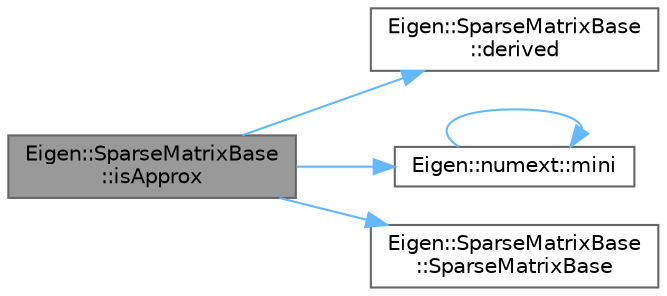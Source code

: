 digraph "Eigen::SparseMatrixBase::isApprox"
{
 // LATEX_PDF_SIZE
  bgcolor="transparent";
  edge [fontname=Helvetica,fontsize=10,labelfontname=Helvetica,labelfontsize=10];
  node [fontname=Helvetica,fontsize=10,shape=box,height=0.2,width=0.4];
  rankdir="LR";
  Node1 [id="Node000001",label="Eigen::SparseMatrixBase\l::isApprox",height=0.2,width=0.4,color="gray40", fillcolor="grey60", style="filled", fontcolor="black",tooltip=" "];
  Node1 -> Node2 [id="edge5_Node000001_Node000002",color="steelblue1",style="solid",tooltip=" "];
  Node2 [id="Node000002",label="Eigen::SparseMatrixBase\l::derived",height=0.2,width=0.4,color="grey40", fillcolor="white", style="filled",URL="$class_eigen_1_1_sparse_matrix_base.html#a120cdb461652f81d4a5dd5632809350e",tooltip=" "];
  Node1 -> Node3 [id="edge6_Node000001_Node000003",color="steelblue1",style="solid",tooltip=" "];
  Node3 [id="Node000003",label="Eigen::numext::mini",height=0.2,width=0.4,color="grey40", fillcolor="white", style="filled",URL="$namespace_eigen_1_1numext.html#ab3b30bf0bcfa1ad91dbec75fabb3bea0",tooltip=" "];
  Node3 -> Node3 [id="edge7_Node000003_Node000003",color="steelblue1",style="solid",tooltip=" "];
  Node1 -> Node4 [id="edge8_Node000001_Node000004",color="steelblue1",style="solid",tooltip=" "];
  Node4 [id="Node000004",label="Eigen::SparseMatrixBase\l::SparseMatrixBase",height=0.2,width=0.4,color="grey40", fillcolor="white", style="filled",URL="$class_eigen_1_1_sparse_matrix_base.html#a39de899c0df73ec88763a0ef4966bf72",tooltip=" "];
}
